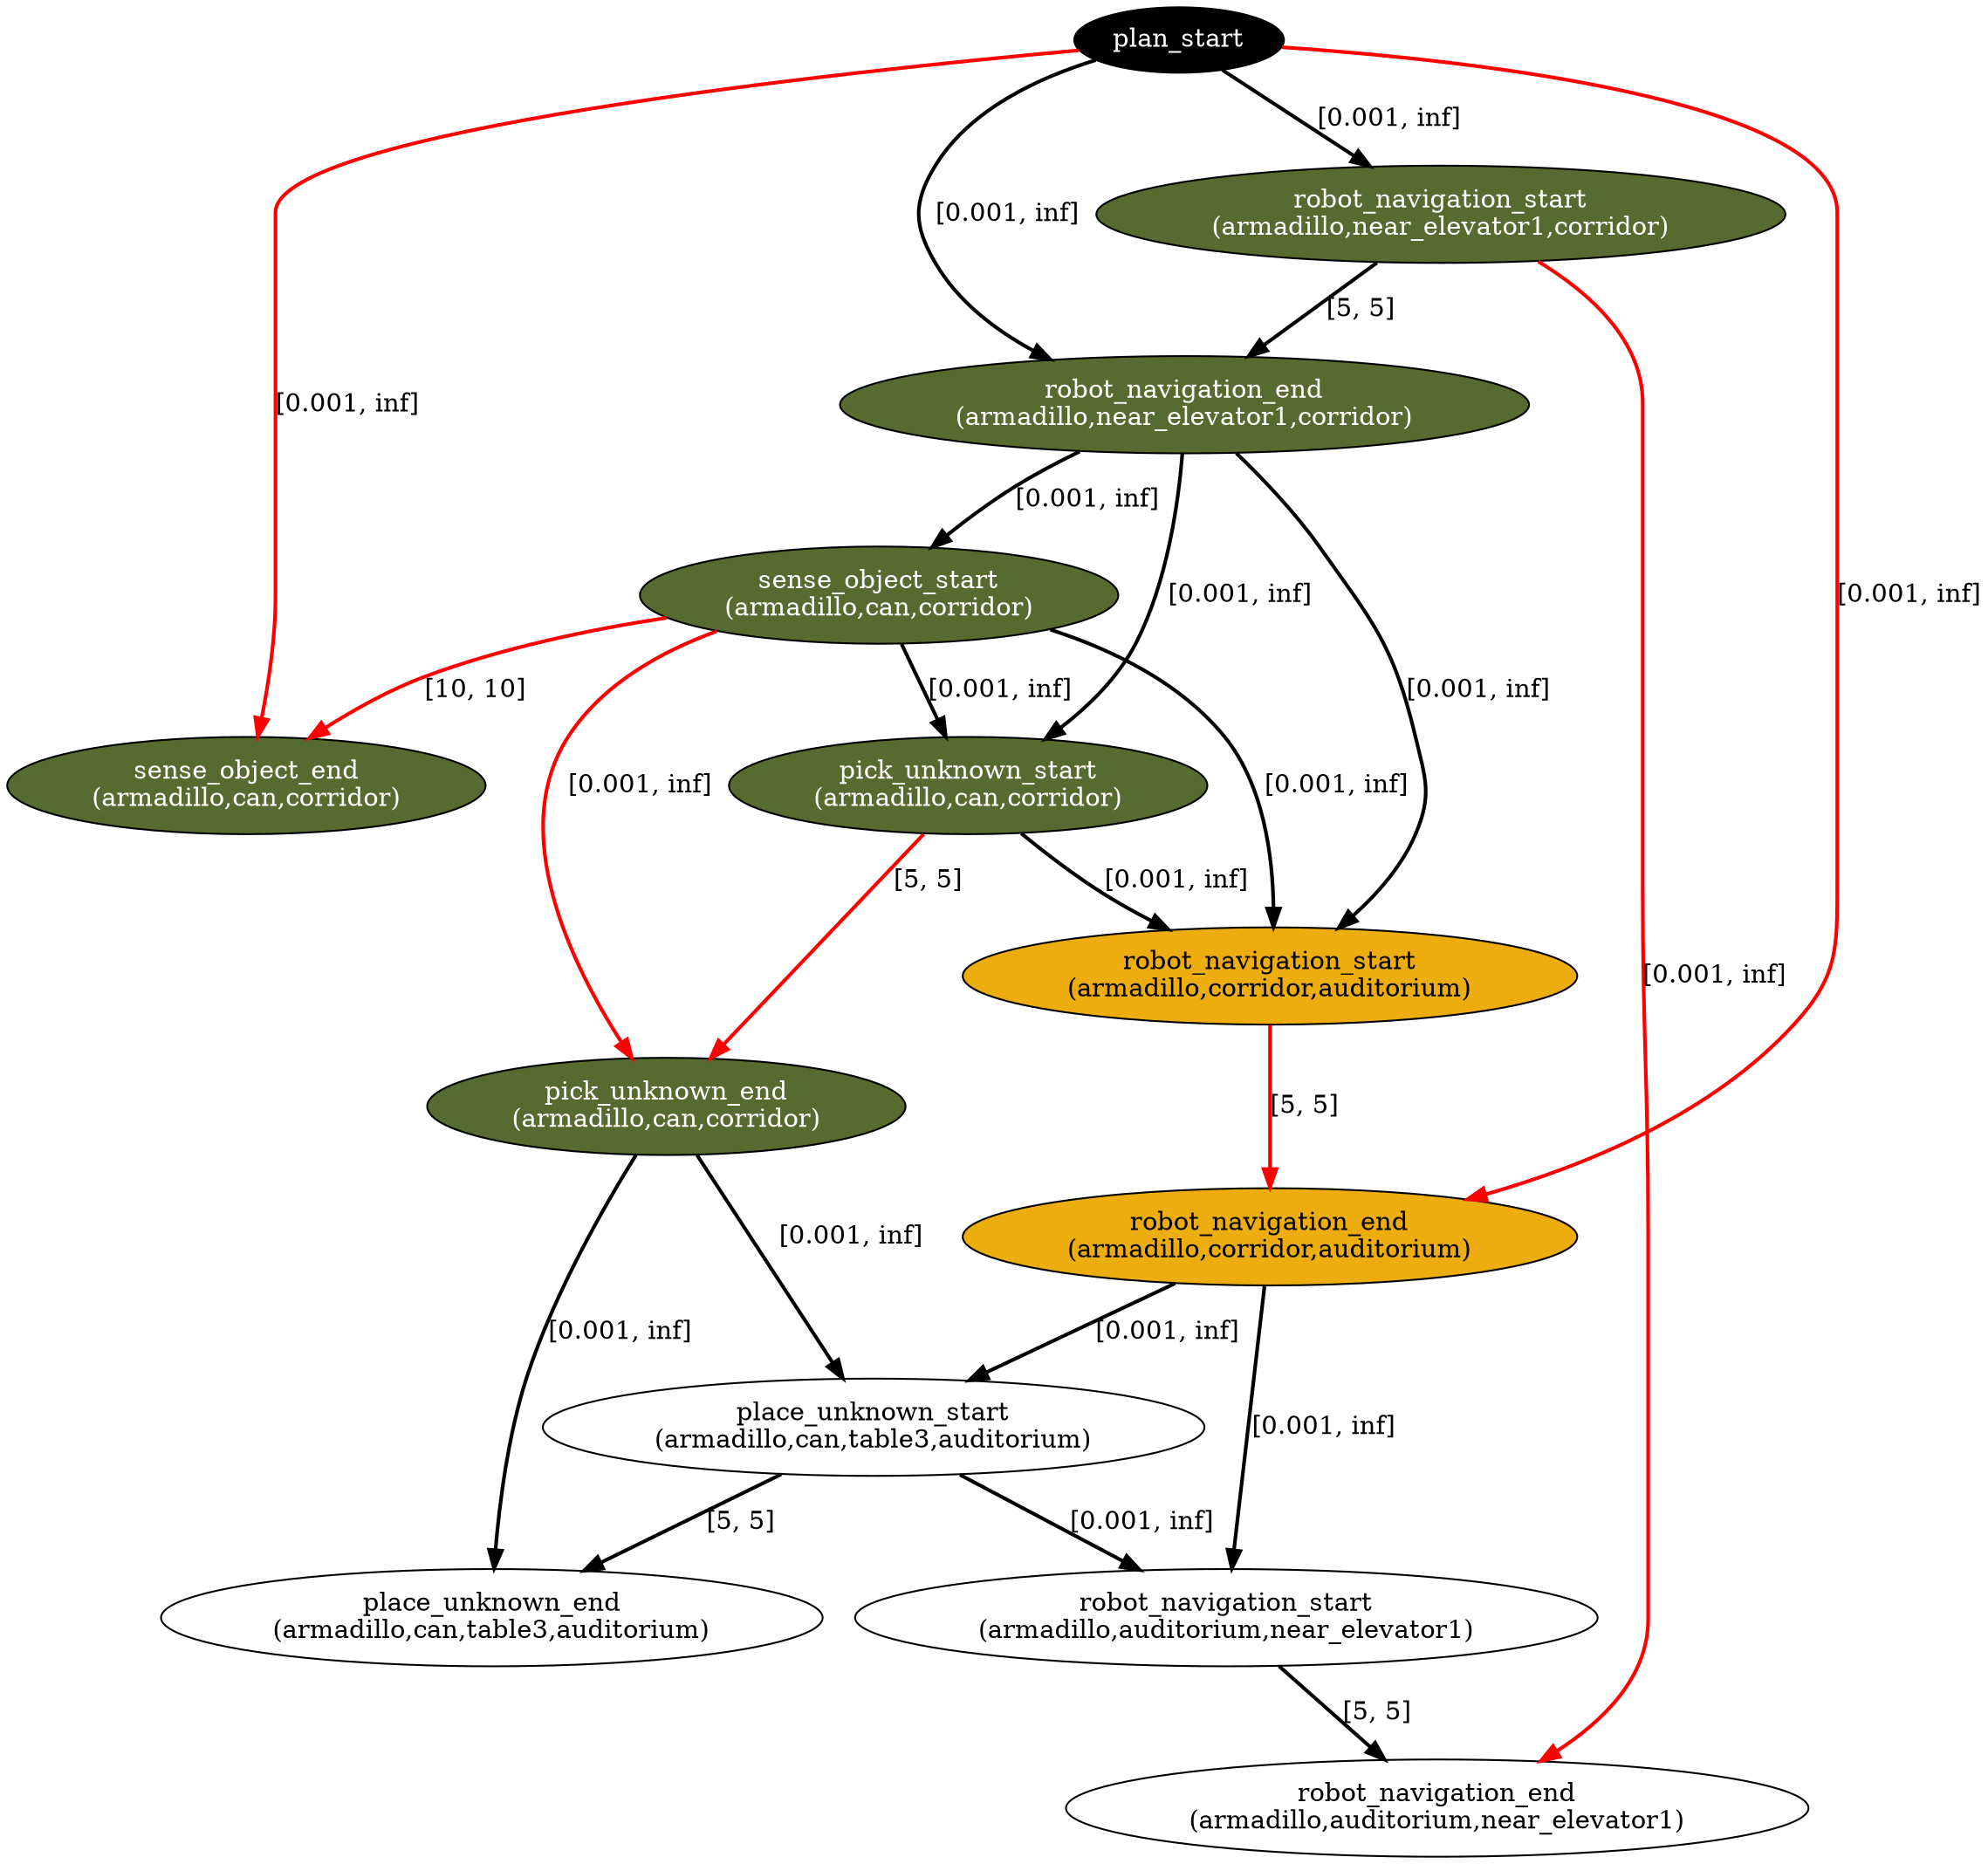 digraph plan {
0[ label="plan_start",style=filled,fillcolor=black,fontcolor=white];
1[ label="robot_navigation_start
(armadillo,near_elevator1,corridor)",style=filled,fillcolor=darkolivegreen,fontcolor=white];
2[ label="robot_navigation_end
(armadillo,near_elevator1,corridor)",style=filled,fillcolor=darkolivegreen,fontcolor=white];
3[ label="sense_object_start
(armadillo,can,corridor)",style=filled,fillcolor=darkolivegreen,fontcolor=white];
4[ label="sense_object_end
(armadillo,can,corridor)",style=filled,fillcolor=darkolivegreen,fontcolor=white];
5[ label="pick_unknown_start
(armadillo,can,corridor)",style=filled,fillcolor=darkolivegreen,fontcolor=white];
6[ label="pick_unknown_end
(armadillo,can,corridor)",style=filled,fillcolor=darkolivegreen,fontcolor=white];
7[ label="robot_navigation_start
(armadillo,corridor,auditorium)",style=filled,fillcolor=darkgoldenrod2];
8[ label="robot_navigation_end
(armadillo,corridor,auditorium)",style=filled,fillcolor=darkgoldenrod2];
9[ label="place_unknown_start
(armadillo,can,table3,auditorium)"];
10[ label="place_unknown_end
(armadillo,can,table3,auditorium)"];
11[ label="robot_navigation_start
(armadillo,auditorium,near_elevator1)"];
12[ label="robot_navigation_end
(armadillo,auditorium,near_elevator1)"];
"0" -> "1" [ label="[0.001, inf]" , penwidth=2, color="black"]
"1" -> "2" [ label="[5, 5]" , penwidth=2, color="black"]
"0" -> "2" [ label="[0.001, inf]" , penwidth=2, color="black"]
"2" -> "3" [ label="[0.001, inf]" , penwidth=2, color="black"]
"2" -> "5" [ label="[0.001, inf]" , penwidth=2, color="black"]
"3" -> "5" [ label="[0.001, inf]" , penwidth=2, color="black"]
"2" -> "7" [ label="[0.001, inf]" , penwidth=2, color="black"]
"5" -> "7" [ label="[0.001, inf]" , penwidth=2, color="black"]
"3" -> "7" [ label="[0.001, inf]" , penwidth=2, color="black"]
"5" -> "6" [ label="[5, 5]" , penwidth=2, color="red"]
"3" -> "6" [ label="[0.001, inf]" , penwidth=2, color="red"]
"7" -> "8" [ label="[5, 5]" , penwidth=2, color="red"]
"0" -> "8" [ label="[0.001, inf]" , penwidth=2, color="red"]
"6" -> "9" [ label="[0.001, inf]" , penwidth=2, color="black"]
"8" -> "9" [ label="[0.001, inf]" , penwidth=2, color="black"]
"8" -> "11" [ label="[0.001, inf]" , penwidth=2, color="black"]
"9" -> "11" [ label="[0.001, inf]" , penwidth=2, color="black"]
"3" -> "4" [ label="[10, 10]" , penwidth=2, color="red"]
"0" -> "4" [ label="[0.001, inf]" , penwidth=2, color="red"]
"9" -> "10" [ label="[5, 5]" , penwidth=2, color="black"]
"6" -> "10" [ label="[0.001, inf]" , penwidth=2, color="black"]
"11" -> "12" [ label="[5, 5]" , penwidth=2, color="black"]
"1" -> "12" [ label="[0.001, inf]" , penwidth=2, color="red"]
}

